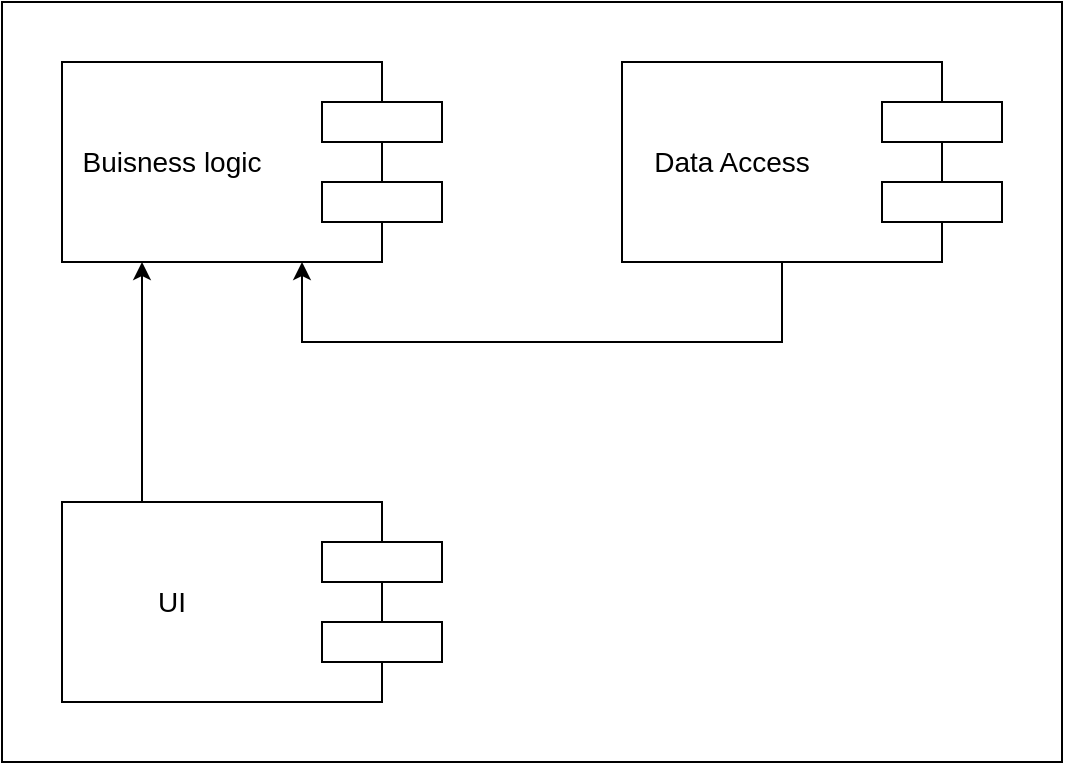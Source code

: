 <mxfile version="20.8.16" type="device"><diagram name="Page-1" id="aZVKe3jynYOzKMh6hbI2"><mxGraphModel dx="1434" dy="843" grid="1" gridSize="10" guides="1" tooltips="1" connect="1" arrows="1" fold="1" page="1" pageScale="1" pageWidth="850" pageHeight="1100" math="0" shadow="0"><root><mxCell id="0"/><mxCell id="1" parent="0"/><mxCell id="pNynGAwcFTGAeA1JdoGH-13" value="" style="rounded=0;whiteSpace=wrap;html=1;" parent="1" vertex="1"><mxGeometry x="90" y="10" width="530" height="380" as="geometry"/></mxCell><mxCell id="Rtp_HvU_WmBbEVhRF9EN-1" value="" style="rounded=0;whiteSpace=wrap;html=1;" parent="1" vertex="1"><mxGeometry x="120" y="40" width="160" height="100" as="geometry"/></mxCell><mxCell id="Rtp_HvU_WmBbEVhRF9EN-3" value="Buisness logic" style="text;html=1;strokeColor=none;fillColor=none;align=center;verticalAlign=middle;whiteSpace=wrap;rounded=0;fontSize=14;" parent="1" vertex="1"><mxGeometry x="120" y="75" width="110" height="30" as="geometry"/></mxCell><mxCell id="pNynGAwcFTGAeA1JdoGH-1" value="" style="rounded=0;whiteSpace=wrap;html=1;" parent="1" vertex="1"><mxGeometry x="250" y="60" width="60" height="20" as="geometry"/></mxCell><mxCell id="pNynGAwcFTGAeA1JdoGH-2" value="" style="rounded=0;whiteSpace=wrap;html=1;" parent="1" vertex="1"><mxGeometry x="250" y="100" width="60" height="20" as="geometry"/></mxCell><mxCell id="pNynGAwcFTGAeA1JdoGH-3" value="" style="rounded=0;whiteSpace=wrap;html=1;" parent="1" vertex="1"><mxGeometry x="120" y="260" width="160" height="100" as="geometry"/></mxCell><mxCell id="pNynGAwcFTGAeA1JdoGH-4" value="UI" style="text;html=1;strokeColor=none;fillColor=none;align=center;verticalAlign=middle;whiteSpace=wrap;rounded=0;fontSize=14;" parent="1" vertex="1"><mxGeometry x="120" y="295" width="110" height="30" as="geometry"/></mxCell><mxCell id="pNynGAwcFTGAeA1JdoGH-5" value="" style="rounded=0;whiteSpace=wrap;html=1;" parent="1" vertex="1"><mxGeometry x="250" y="280" width="60" height="20" as="geometry"/></mxCell><mxCell id="pNynGAwcFTGAeA1JdoGH-6" value="" style="rounded=0;whiteSpace=wrap;html=1;" parent="1" vertex="1"><mxGeometry x="250" y="320" width="60" height="20" as="geometry"/></mxCell><mxCell id="pNynGAwcFTGAeA1JdoGH-7" value="" style="rounded=0;whiteSpace=wrap;html=1;" parent="1" vertex="1"><mxGeometry x="400" y="40" width="160" height="100" as="geometry"/></mxCell><mxCell id="pNynGAwcFTGAeA1JdoGH-8" value="Data Access" style="text;html=1;strokeColor=none;fillColor=none;align=center;verticalAlign=middle;whiteSpace=wrap;rounded=0;fontSize=14;" parent="1" vertex="1"><mxGeometry x="400" y="75" width="110" height="30" as="geometry"/></mxCell><mxCell id="pNynGAwcFTGAeA1JdoGH-9" value="" style="rounded=0;whiteSpace=wrap;html=1;" parent="1" vertex="1"><mxGeometry x="530" y="60" width="60" height="20" as="geometry"/></mxCell><mxCell id="pNynGAwcFTGAeA1JdoGH-10" value="" style="rounded=0;whiteSpace=wrap;html=1;" parent="1" vertex="1"><mxGeometry x="530" y="100" width="60" height="20" as="geometry"/></mxCell><mxCell id="pNynGAwcFTGAeA1JdoGH-11" value="" style="endArrow=classic;html=1;rounded=0;exitX=0.5;exitY=1;exitDx=0;exitDy=0;entryX=0.75;entryY=1;entryDx=0;entryDy=0;" parent="1" source="pNynGAwcFTGAeA1JdoGH-7" target="Rtp_HvU_WmBbEVhRF9EN-1" edge="1"><mxGeometry width="50" height="50" relative="1" as="geometry"><mxPoint x="370" y="630" as="sourcePoint"/><mxPoint x="420" y="580" as="targetPoint"/><Array as="points"><mxPoint x="480" y="180"/><mxPoint x="240" y="180"/></Array></mxGeometry></mxCell><mxCell id="pNynGAwcFTGAeA1JdoGH-12" value="" style="endArrow=classic;html=1;rounded=0;exitX=0.25;exitY=0;exitDx=0;exitDy=0;entryX=0.25;entryY=1;entryDx=0;entryDy=0;" parent="1" source="pNynGAwcFTGAeA1JdoGH-3" target="Rtp_HvU_WmBbEVhRF9EN-1" edge="1"><mxGeometry width="50" height="50" relative="1" as="geometry"><mxPoint x="370" y="630" as="sourcePoint"/><mxPoint x="420" y="580" as="targetPoint"/></mxGeometry></mxCell></root></mxGraphModel></diagram></mxfile>